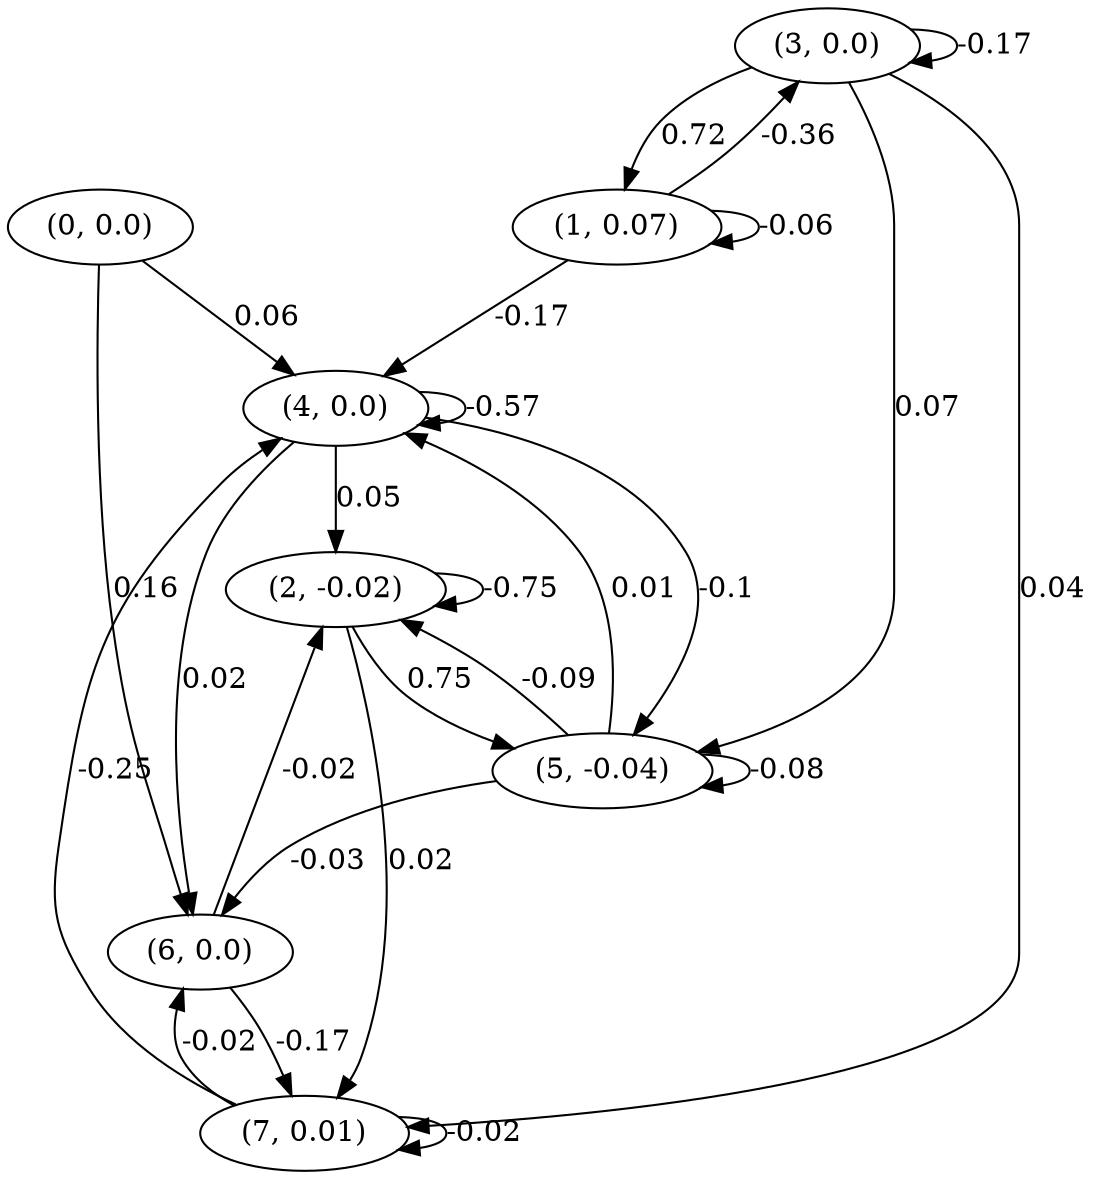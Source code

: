digraph {
    0 [ label = "(0, 0.0)" ]
    1 [ label = "(1, 0.07)" ]
    2 [ label = "(2, -0.02)" ]
    3 [ label = "(3, 0.0)" ]
    4 [ label = "(4, 0.0)" ]
    5 [ label = "(5, -0.04)" ]
    6 [ label = "(6, 0.0)" ]
    7 [ label = "(7, 0.01)" ]
    1 -> 1 [ label = "-0.06" ]
    2 -> 2 [ label = "-0.75" ]
    3 -> 3 [ label = "-0.17" ]
    4 -> 4 [ label = "-0.57" ]
    5 -> 5 [ label = "-0.08" ]
    7 -> 7 [ label = "-0.02" ]
    3 -> 1 [ label = "0.72" ]
    4 -> 2 [ label = "0.05" ]
    5 -> 2 [ label = "-0.09" ]
    6 -> 2 [ label = "-0.02" ]
    1 -> 3 [ label = "-0.36" ]
    0 -> 4 [ label = "0.06" ]
    1 -> 4 [ label = "-0.17" ]
    5 -> 4 [ label = "0.01" ]
    7 -> 4 [ label = "-0.25" ]
    2 -> 5 [ label = "0.75" ]
    3 -> 5 [ label = "0.07" ]
    4 -> 5 [ label = "-0.1" ]
    0 -> 6 [ label = "0.16" ]
    4 -> 6 [ label = "0.02" ]
    5 -> 6 [ label = "-0.03" ]
    7 -> 6 [ label = "-0.02" ]
    2 -> 7 [ label = "0.02" ]
    3 -> 7 [ label = "0.04" ]
    6 -> 7 [ label = "-0.17" ]
}

